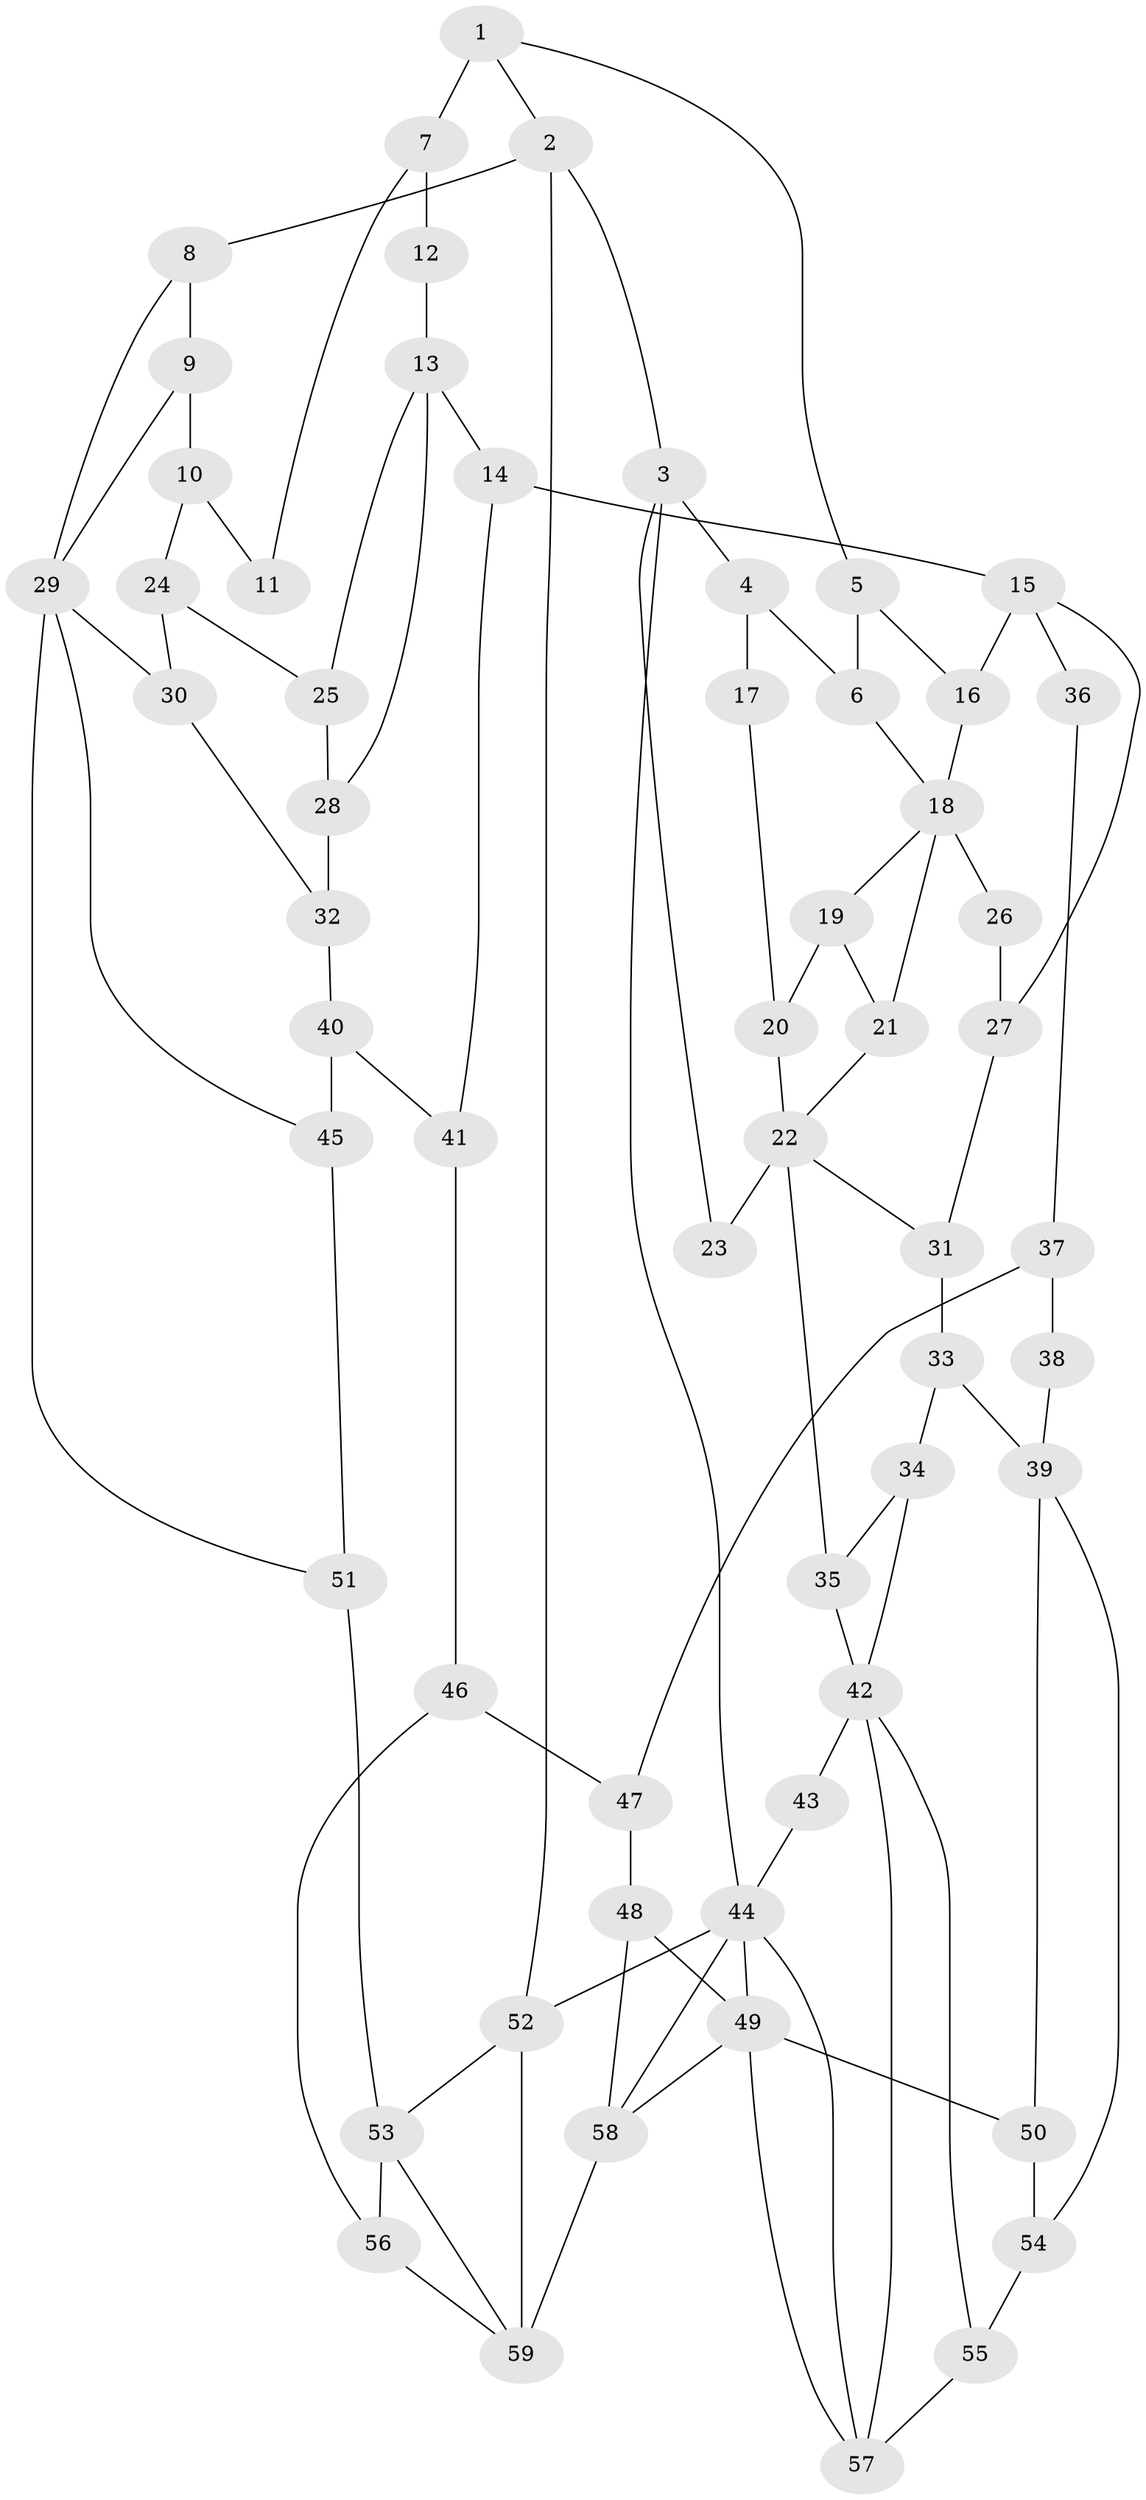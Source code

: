 // original degree distribution, {3: 0.017094017094017096, 4: 0.27350427350427353, 6: 0.24786324786324787, 5: 0.46153846153846156}
// Generated by graph-tools (version 1.1) at 2025/38/03/09/25 02:38:28]
// undirected, 59 vertices, 96 edges
graph export_dot {
graph [start="1"]
  node [color=gray90,style=filled];
  1;
  2;
  3;
  4;
  5;
  6;
  7;
  8;
  9;
  10;
  11;
  12;
  13;
  14;
  15;
  16;
  17;
  18;
  19;
  20;
  21;
  22;
  23;
  24;
  25;
  26;
  27;
  28;
  29;
  30;
  31;
  32;
  33;
  34;
  35;
  36;
  37;
  38;
  39;
  40;
  41;
  42;
  43;
  44;
  45;
  46;
  47;
  48;
  49;
  50;
  51;
  52;
  53;
  54;
  55;
  56;
  57;
  58;
  59;
  1 -- 2 [weight=1.0];
  1 -- 5 [weight=1.0];
  1 -- 7 [weight=2.0];
  2 -- 3 [weight=1.0];
  2 -- 8 [weight=1.0];
  2 -- 52 [weight=1.0];
  3 -- 4 [weight=1.0];
  3 -- 23 [weight=1.0];
  3 -- 44 [weight=1.0];
  4 -- 6 [weight=1.0];
  4 -- 17 [weight=2.0];
  5 -- 6 [weight=1.0];
  5 -- 16 [weight=1.0];
  6 -- 18 [weight=1.0];
  7 -- 11 [weight=2.0];
  7 -- 12 [weight=2.0];
  8 -- 9 [weight=1.0];
  8 -- 29 [weight=1.0];
  9 -- 10 [weight=2.0];
  9 -- 29 [weight=1.0];
  10 -- 11 [weight=2.0];
  10 -- 24 [weight=2.0];
  12 -- 13 [weight=2.0];
  13 -- 14 [weight=2.0];
  13 -- 25 [weight=1.0];
  13 -- 28 [weight=1.0];
  14 -- 15 [weight=2.0];
  14 -- 41 [weight=1.0];
  15 -- 16 [weight=1.0];
  15 -- 27 [weight=1.0];
  15 -- 36 [weight=2.0];
  16 -- 18 [weight=1.0];
  17 -- 20 [weight=1.0];
  18 -- 19 [weight=1.0];
  18 -- 21 [weight=1.0];
  18 -- 26 [weight=2.0];
  19 -- 20 [weight=1.0];
  19 -- 21 [weight=1.0];
  20 -- 22 [weight=1.0];
  21 -- 22 [weight=1.0];
  22 -- 23 [weight=2.0];
  22 -- 31 [weight=1.0];
  22 -- 35 [weight=1.0];
  24 -- 25 [weight=1.0];
  24 -- 30 [weight=1.0];
  25 -- 28 [weight=1.0];
  26 -- 27 [weight=1.0];
  27 -- 31 [weight=1.0];
  28 -- 32 [weight=1.0];
  29 -- 30 [weight=2.0];
  29 -- 45 [weight=1.0];
  29 -- 51 [weight=1.0];
  30 -- 32 [weight=1.0];
  31 -- 33 [weight=2.0];
  32 -- 40 [weight=1.0];
  33 -- 34 [weight=1.0];
  33 -- 39 [weight=2.0];
  34 -- 35 [weight=1.0];
  34 -- 42 [weight=1.0];
  35 -- 42 [weight=1.0];
  36 -- 37 [weight=1.0];
  37 -- 38 [weight=1.0];
  37 -- 47 [weight=1.0];
  38 -- 39 [weight=2.0];
  39 -- 50 [weight=1.0];
  39 -- 54 [weight=1.0];
  40 -- 41 [weight=1.0];
  40 -- 45 [weight=1.0];
  41 -- 46 [weight=1.0];
  42 -- 43 [weight=2.0];
  42 -- 55 [weight=1.0];
  42 -- 57 [weight=1.0];
  43 -- 44 [weight=1.0];
  44 -- 49 [weight=1.0];
  44 -- 52 [weight=1.0];
  44 -- 57 [weight=1.0];
  44 -- 58 [weight=1.0];
  45 -- 51 [weight=1.0];
  46 -- 47 [weight=1.0];
  46 -- 56 [weight=1.0];
  47 -- 48 [weight=1.0];
  48 -- 49 [weight=1.0];
  48 -- 58 [weight=2.0];
  49 -- 50 [weight=1.0];
  49 -- 57 [weight=1.0];
  49 -- 58 [weight=1.0];
  50 -- 54 [weight=1.0];
  51 -- 53 [weight=2.0];
  52 -- 53 [weight=1.0];
  52 -- 59 [weight=1.0];
  53 -- 56 [weight=2.0];
  53 -- 59 [weight=1.0];
  54 -- 55 [weight=1.0];
  55 -- 57 [weight=1.0];
  56 -- 59 [weight=1.0];
  58 -- 59 [weight=2.0];
}
